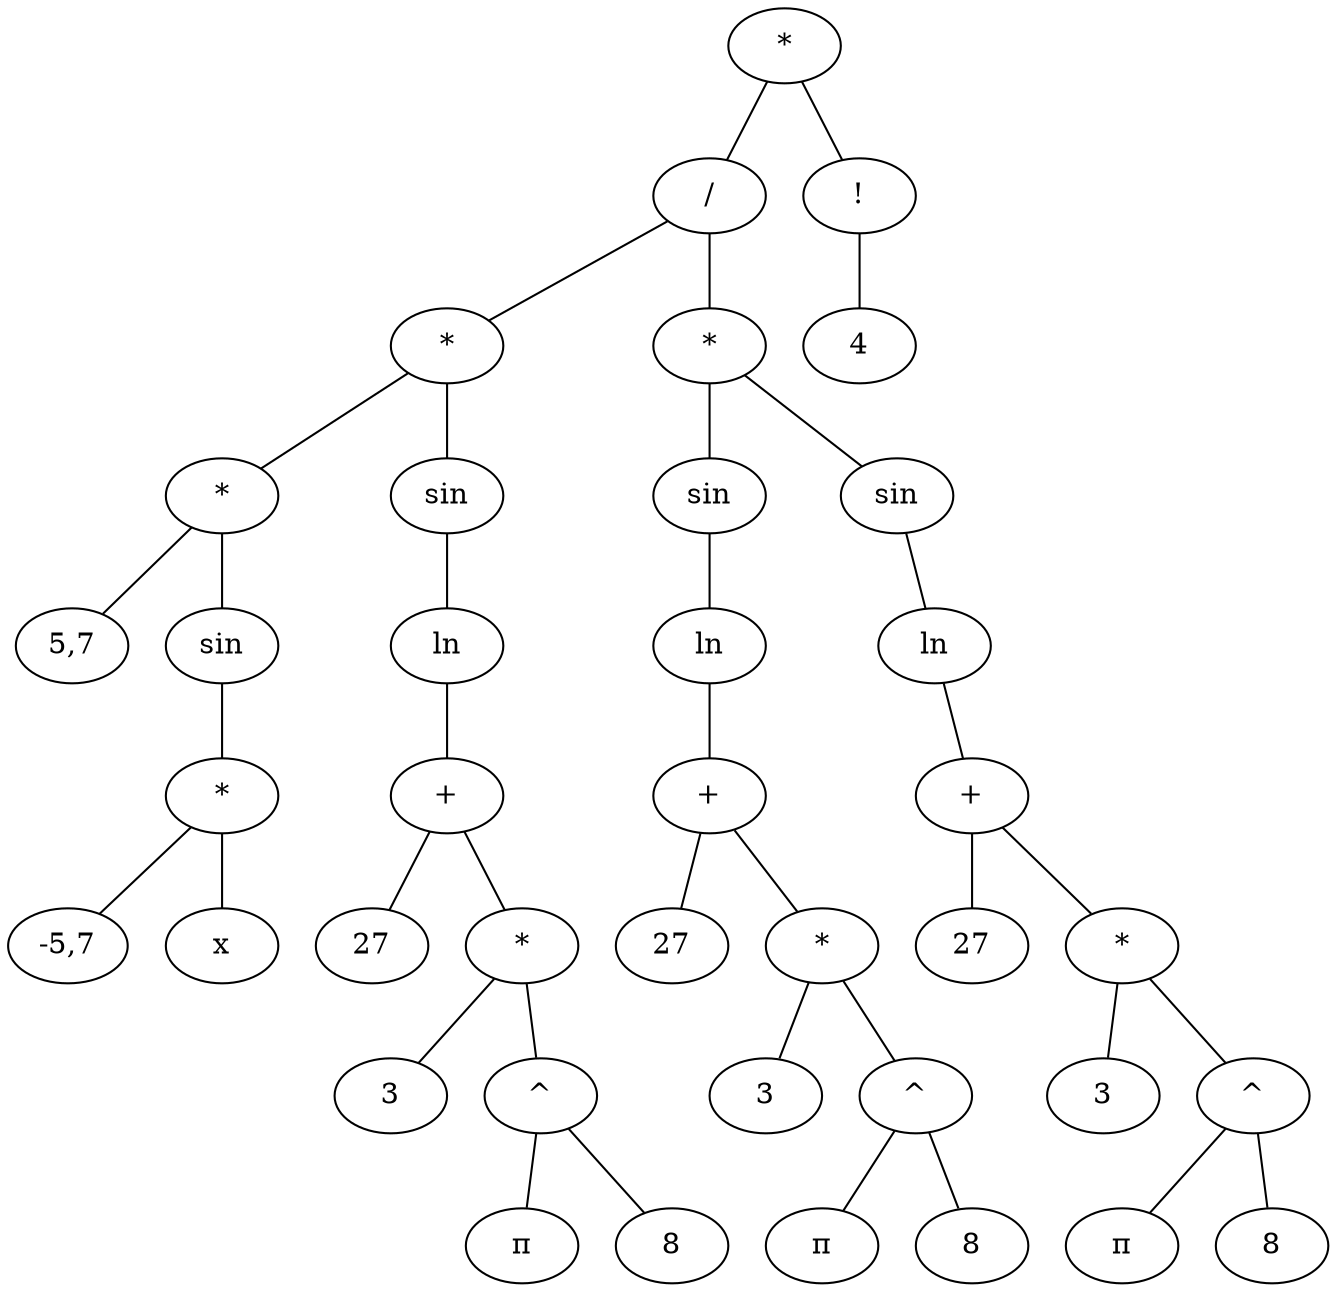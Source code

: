 graph caculus { 
node [] 
node1 [ label = "*" ]
node2 [ label = "/" ]
node1 -- node2
node3 [ label = "*" ]
node2 -- node3
node4 [ label = "*" ]
node3 -- node4
node5 [ label = "5,7" ]
node4 -- node5
node6 [ label = "sin" ]
node4 -- node6
node7 [ label = "*" ]
node6 -- node7
node8 [ label = "-5,7" ]
node7 -- node8
node9 [ label = "x" ]
node7 -- node9
node10 [ label = "sin" ]
node3 -- node10
node11 [ label = "ln" ]
node10 -- node11
node12 [ label = "+" ]
node11 -- node12
node13 [ label = "27" ]
node12 -- node13
node14 [ label = "*" ]
node12 -- node14
node15 [ label = "3" ]
node14 -- node15
node16 [ label = "^" ]
node14 -- node16
node17 [ label = "π" ]
node16 -- node17
node18 [ label = "8" ]
node16 -- node18
node19 [ label = "*" ]
node2 -- node19
node20 [ label = "sin" ]
node19 -- node20
node21 [ label = "ln" ]
node20 -- node21
node22 [ label = "+" ]
node21 -- node22
node23 [ label = "27" ]
node22 -- node23
node24 [ label = "*" ]
node22 -- node24
node25 [ label = "3" ]
node24 -- node25
node26 [ label = "^" ]
node24 -- node26
node27 [ label = "π" ]
node26 -- node27
node28 [ label = "8" ]
node26 -- node28
node29 [ label = "sin" ]
node19 -- node29
node30 [ label = "ln" ]
node29 -- node30
node31 [ label = "+" ]
node30 -- node31
node32 [ label = "27" ]
node31 -- node32
node33 [ label = "*" ]
node31 -- node33
node34 [ label = "3" ]
node33 -- node34
node35 [ label = "^" ]
node33 -- node35
node36 [ label = "π" ]
node35 -- node36
node37 [ label = "8" ]
node35 -- node37
node38 [ label = "!" ]
node1 -- node38
node39 [ label = "4" ]
node38 -- node39
}